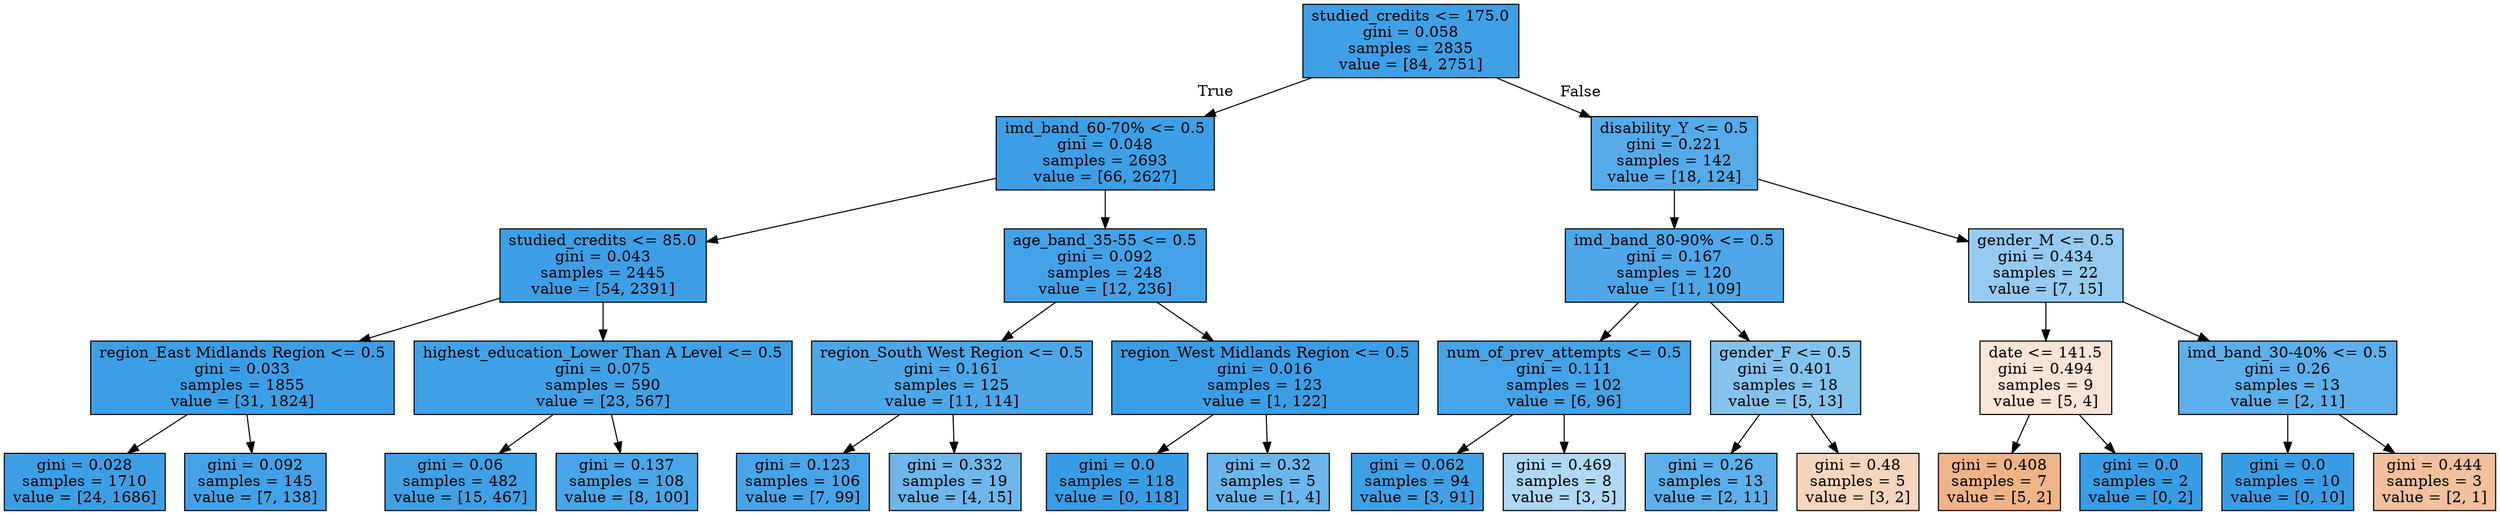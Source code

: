 digraph Tree {
node [shape=box, style="filled", color="black"] ;
0 [label="studied_credits <= 175.0\ngini = 0.058\nsamples = 2835\nvalue = [84, 2751]", fillcolor="#399de5f7"] ;
1 [label="imd_band_60-70% <= 0.5\ngini = 0.048\nsamples = 2693\nvalue = [66, 2627]", fillcolor="#399de5f9"] ;
0 -> 1 [labeldistance=2.5, labelangle=45, headlabel="True"] ;
2 [label="studied_credits <= 85.0\ngini = 0.043\nsamples = 2445\nvalue = [54, 2391]", fillcolor="#399de5f9"] ;
1 -> 2 ;
3 [label="region_East Midlands Region <= 0.5\ngini = 0.033\nsamples = 1855\nvalue = [31, 1824]", fillcolor="#399de5fb"] ;
2 -> 3 ;
4 [label="gini = 0.028\nsamples = 1710\nvalue = [24, 1686]", fillcolor="#399de5fb"] ;
3 -> 4 ;
5 [label="gini = 0.092\nsamples = 145\nvalue = [7, 138]", fillcolor="#399de5f2"] ;
3 -> 5 ;
6 [label="highest_education_Lower Than A Level <= 0.5\ngini = 0.075\nsamples = 590\nvalue = [23, 567]", fillcolor="#399de5f5"] ;
2 -> 6 ;
7 [label="gini = 0.06\nsamples = 482\nvalue = [15, 467]", fillcolor="#399de5f7"] ;
6 -> 7 ;
8 [label="gini = 0.137\nsamples = 108\nvalue = [8, 100]", fillcolor="#399de5eb"] ;
6 -> 8 ;
9 [label="age_band_35-55 <= 0.5\ngini = 0.092\nsamples = 248\nvalue = [12, 236]", fillcolor="#399de5f2"] ;
1 -> 9 ;
10 [label="region_South West Region <= 0.5\ngini = 0.161\nsamples = 125\nvalue = [11, 114]", fillcolor="#399de5e6"] ;
9 -> 10 ;
11 [label="gini = 0.123\nsamples = 106\nvalue = [7, 99]", fillcolor="#399de5ed"] ;
10 -> 11 ;
12 [label="gini = 0.332\nsamples = 19\nvalue = [4, 15]", fillcolor="#399de5bb"] ;
10 -> 12 ;
13 [label="region_West Midlands Region <= 0.5\ngini = 0.016\nsamples = 123\nvalue = [1, 122]", fillcolor="#399de5fd"] ;
9 -> 13 ;
14 [label="gini = 0.0\nsamples = 118\nvalue = [0, 118]", fillcolor="#399de5ff"] ;
13 -> 14 ;
15 [label="gini = 0.32\nsamples = 5\nvalue = [1, 4]", fillcolor="#399de5bf"] ;
13 -> 15 ;
16 [label="disability_Y <= 0.5\ngini = 0.221\nsamples = 142\nvalue = [18, 124]", fillcolor="#399de5da"] ;
0 -> 16 [labeldistance=2.5, labelangle=-45, headlabel="False"] ;
17 [label="imd_band_80-90% <= 0.5\ngini = 0.167\nsamples = 120\nvalue = [11, 109]", fillcolor="#399de5e5"] ;
16 -> 17 ;
18 [label="num_of_prev_attempts <= 0.5\ngini = 0.111\nsamples = 102\nvalue = [6, 96]", fillcolor="#399de5ef"] ;
17 -> 18 ;
19 [label="gini = 0.062\nsamples = 94\nvalue = [3, 91]", fillcolor="#399de5f7"] ;
18 -> 19 ;
20 [label="gini = 0.469\nsamples = 8\nvalue = [3, 5]", fillcolor="#399de566"] ;
18 -> 20 ;
21 [label="gender_F <= 0.5\ngini = 0.401\nsamples = 18\nvalue = [5, 13]", fillcolor="#399de59d"] ;
17 -> 21 ;
22 [label="gini = 0.26\nsamples = 13\nvalue = [2, 11]", fillcolor="#399de5d1"] ;
21 -> 22 ;
23 [label="gini = 0.48\nsamples = 5\nvalue = [3, 2]", fillcolor="#e5813955"] ;
21 -> 23 ;
24 [label="gender_M <= 0.5\ngini = 0.434\nsamples = 22\nvalue = [7, 15]", fillcolor="#399de588"] ;
16 -> 24 ;
25 [label="date <= 141.5\ngini = 0.494\nsamples = 9\nvalue = [5, 4]", fillcolor="#e5813933"] ;
24 -> 25 ;
26 [label="gini = 0.408\nsamples = 7\nvalue = [5, 2]", fillcolor="#e5813999"] ;
25 -> 26 ;
27 [label="gini = 0.0\nsamples = 2\nvalue = [0, 2]", fillcolor="#399de5ff"] ;
25 -> 27 ;
28 [label="imd_band_30-40% <= 0.5\ngini = 0.26\nsamples = 13\nvalue = [2, 11]", fillcolor="#399de5d1"] ;
24 -> 28 ;
29 [label="gini = 0.0\nsamples = 10\nvalue = [0, 10]", fillcolor="#399de5ff"] ;
28 -> 29 ;
30 [label="gini = 0.444\nsamples = 3\nvalue = [2, 1]", fillcolor="#e581397f"] ;
28 -> 30 ;
}